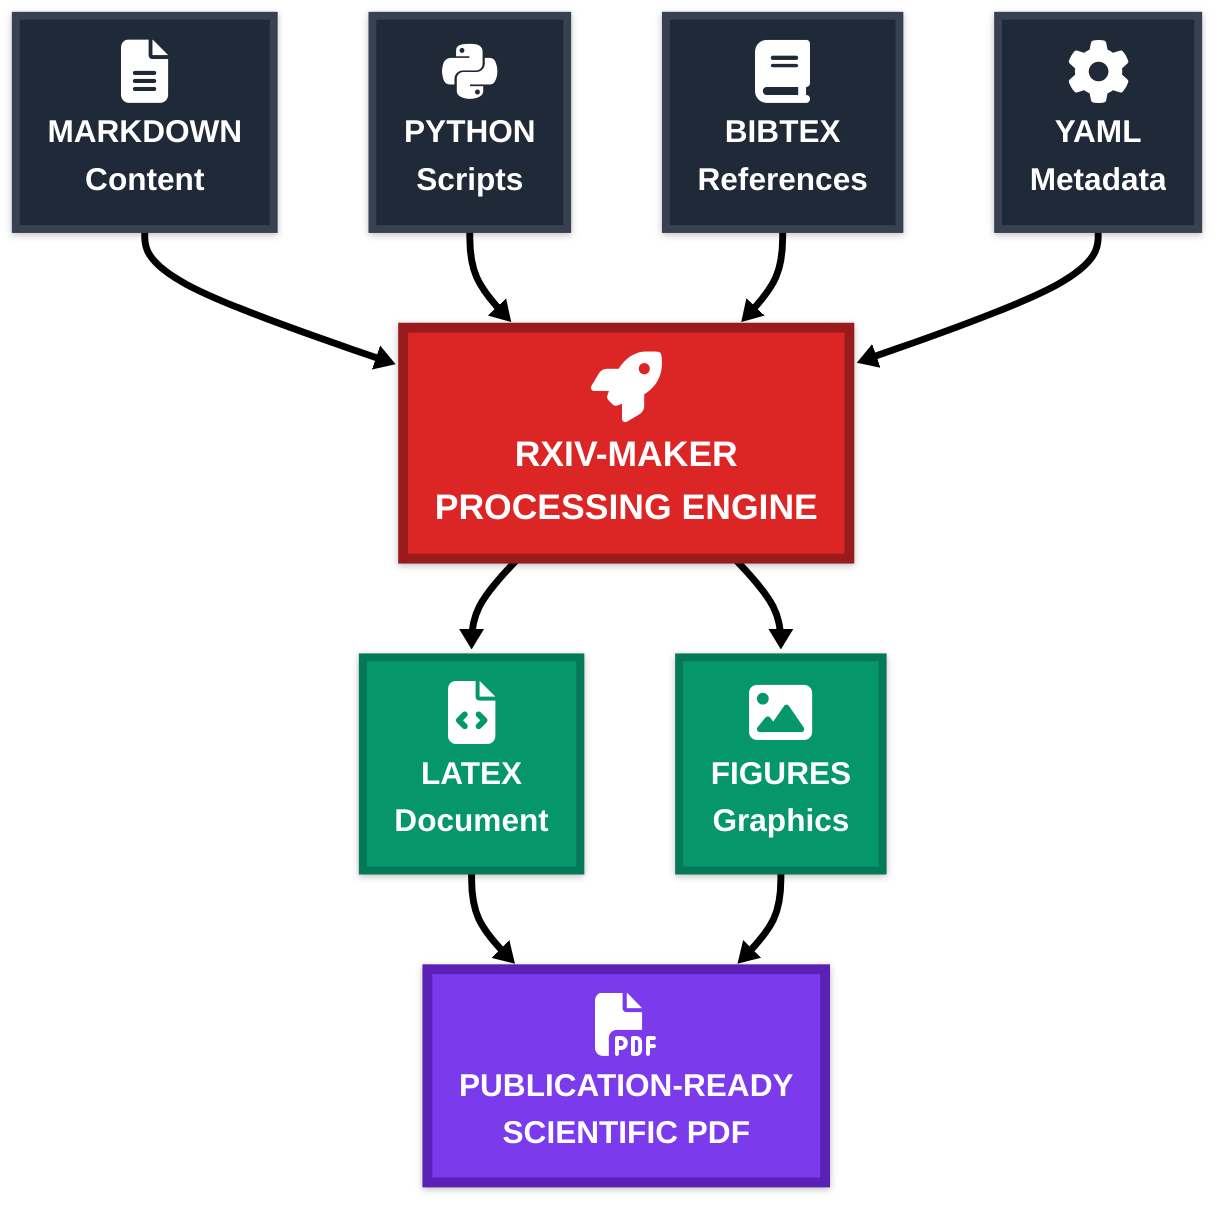 ---
config:
  look: neo
  theme: neo
---
flowchart TD
    A["<i class='fas fa-file-alt fa-2x'></i><br/><b>MARKDOWN</b><br/>Content"]
    B["<i class='fab fa-python fa-2x'></i><br/><b>PYTHON</b><br/>Scripts"]
    C["<i class='fas fa-book fa-2x'></i><br/><b>BIBTEX</b><br/>References"]
    D["<i class='fas fa-cog fa-2x'></i><br/><b>YAML</b><br/>Metadata"]

    E["<i class='fas fa-rocket fa-2x'></i><br/><b>RXIV-MAKER</b><br/>PROCESSING ENGINE"]

    F["<i class='fas fa-file-code fa-2x'></i><br/><b>LATEX</b><br/>Document"]
    G["<i class='fas fa-image fa-2x'></i><br/><b>FIGURES</b><br/>Graphics"]

    H["<i class='fas fa-file-pdf fa-2x'></i><br/><b>PUBLICATION-READY</b><br/>SCIENTIFIC PDF"]

    A ==> E
    B ==> E
    C ==> E
    D ==> E
    E ==> F
    E ==> G
    F ==> H
    G ==> H

    classDef input fill:#1f2937,stroke:#374151,stroke-width:4px,color:#ffffff,font-weight:bold,font-size:16px
    classDef engine fill:#dc2626,stroke:#991b1b,stroke-width:5px,color:#ffffff,font-weight:bold,font-size:18px
    classDef output fill:#059669,stroke:#047857,stroke-width:4px,color:#ffffff,font-weight:bold,font-size:16px
    classDef final fill:#7c3aed,stroke:#5b21b6,stroke-width:5px,color:#ffffff,font-weight:bold,font-size:16px

    class A,B,C,D input
    class E engine
    class F,G output
    class H final